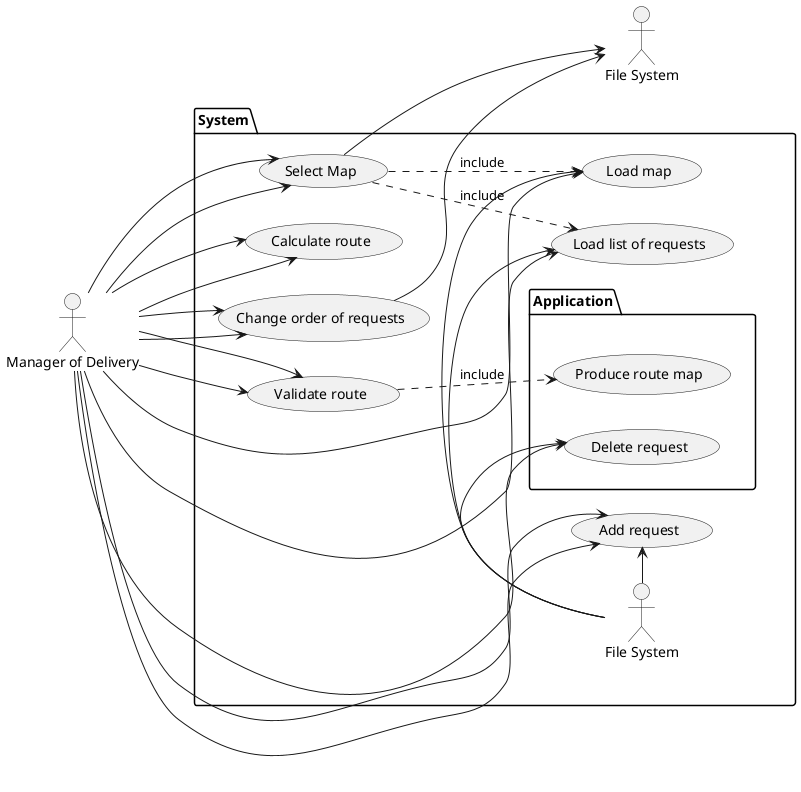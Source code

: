 
@startuml


left to right direction

:Manager of Delivery: as User
:File System: as Admin

rectangle System {
    (Load Map) as UC1
    (Load List of Request) as (UC2)
    usecase (Calculate Route) as UC3
    usecase (Add Request) as UC4
    usecase (Change Order of Request) as UC5
    usecase (Delete Request) as UC6
    usecase (Confirm Route) as UC7
package System{
:File System: as fs
}
package Application {
    usecase "Select Map" as UC1
    usecase "Load map" as UC2
    usecase "Load list of requests" as UC3

User --> (UC1)
User --> (UC2)
User --> (UC3)
User --> (UC4)
User --> (UC5)
User --> (UC6)
User --> (UC7)
    UC1 ..> UC2 : include
    UC1 ..> UC3 : include

(UC1) --> Admin
(UC7) --> Admin

    usecase "Calculate route" as UC4
    usecase "Validate route" as UC5
    usecase "Add request" as UC6
    usecase "Change order of requests" as UC7
    usecase "Delete request" as UC8
    usecase "Produce route map" as UC9

    UC5 ..>UC9 : include
}
User -[hidden]->Application
User ---> UC1
User --> UC4
User --> UC5
User --> UC6
User --> UC7
User --> UC8
Application -[hidden]> System
fs -> UC2
fs -> UC3
fs -> UC6
fs -> UC8
'note left of UC1
'the very first step
'of using the application
'end note

'note "This note is connected\nto several objects." as N2
'(Start) .. N2
'N2 .. (Use)

@enduml